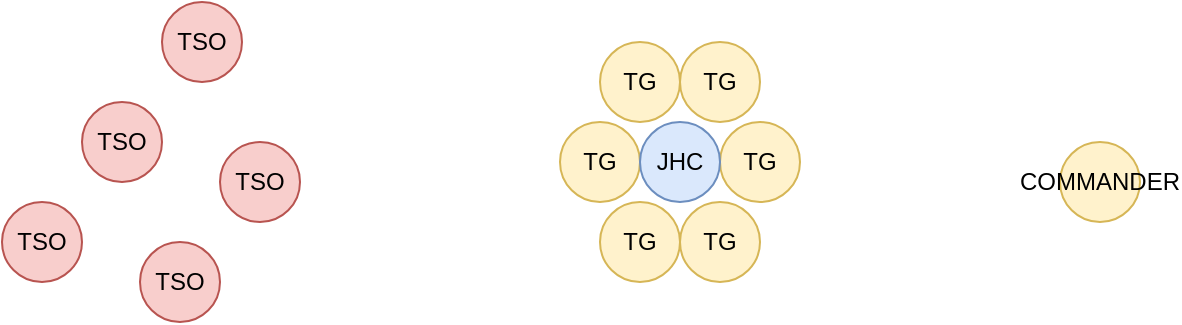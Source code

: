 <mxfile version="20.5.3" type="device"><diagram id="XbJZHwOnCuhNx9HqInK2" name="Page-1"><mxGraphModel dx="595" dy="739" grid="1" gridSize="10" guides="1" tooltips="1" connect="1" arrows="1" fold="1" page="1" pageScale="1" pageWidth="827" pageHeight="1169" math="0" shadow="0"><root><mxCell id="0"/><mxCell id="1" parent="0"/><mxCell id="fxZRAAklSAWyhK53q968-3" value="COMMANDER" style="ellipse;whiteSpace=wrap;html=1;aspect=fixed;fillColor=#fff2cc;strokeColor=#d6b656;" vertex="1" parent="1"><mxGeometry x="1409" y="575" width="40" height="40" as="geometry"/></mxCell><mxCell id="fxZRAAklSAWyhK53q968-4" value="TSO" style="ellipse;whiteSpace=wrap;html=1;aspect=fixed;fillColor=#f8cecc;strokeColor=#b85450;" vertex="1" parent="1"><mxGeometry x="880" y="605" width="40" height="40" as="geometry"/></mxCell><mxCell id="fxZRAAklSAWyhK53q968-7" value="TSO" style="ellipse;whiteSpace=wrap;html=1;aspect=fixed;fillColor=#f8cecc;strokeColor=#b85450;" vertex="1" parent="1"><mxGeometry x="960" y="505" width="40" height="40" as="geometry"/></mxCell><mxCell id="fxZRAAklSAWyhK53q968-9" value="TG" style="ellipse;whiteSpace=wrap;html=1;aspect=fixed;fillColor=#fff2cc;strokeColor=#d6b656;" vertex="1" parent="1"><mxGeometry x="1179" y="605" width="40" height="40" as="geometry"/></mxCell><mxCell id="fxZRAAklSAWyhK53q968-12" value="TG" style="ellipse;whiteSpace=wrap;html=1;aspect=fixed;fillColor=#fff2cc;strokeColor=#d6b656;" vertex="1" parent="1"><mxGeometry x="1159" y="565" width="40" height="40" as="geometry"/></mxCell><mxCell id="fxZRAAklSAWyhK53q968-16" value="TSO" style="ellipse;whiteSpace=wrap;html=1;aspect=fixed;fillColor=#f8cecc;strokeColor=#b85450;" vertex="1" parent="1"><mxGeometry x="949" y="625" width="40" height="40" as="geometry"/></mxCell><mxCell id="fxZRAAklSAWyhK53q968-17" value="TSO" style="ellipse;whiteSpace=wrap;html=1;aspect=fixed;fillColor=#f8cecc;strokeColor=#b85450;" vertex="1" parent="1"><mxGeometry x="989" y="575" width="40" height="40" as="geometry"/></mxCell><mxCell id="fxZRAAklSAWyhK53q968-18" value="TSO" style="ellipse;whiteSpace=wrap;html=1;aspect=fixed;fillColor=#f8cecc;strokeColor=#b85450;" vertex="1" parent="1"><mxGeometry x="920" y="555" width="40" height="40" as="geometry"/></mxCell><mxCell id="fxZRAAklSAWyhK53q968-23" value="TG" style="ellipse;whiteSpace=wrap;html=1;aspect=fixed;fillColor=#fff2cc;strokeColor=#d6b656;" vertex="1" parent="1"><mxGeometry x="1239" y="565" width="40" height="40" as="geometry"/></mxCell><mxCell id="fxZRAAklSAWyhK53q968-24" value="JHC" style="ellipse;whiteSpace=wrap;html=1;aspect=fixed;fillColor=#dae8fc;strokeColor=#6c8ebf;" vertex="1" parent="1"><mxGeometry x="1199" y="565" width="40" height="40" as="geometry"/></mxCell><mxCell id="fxZRAAklSAWyhK53q968-25" value="TG" style="ellipse;whiteSpace=wrap;html=1;aspect=fixed;fillColor=#fff2cc;strokeColor=#d6b656;" vertex="1" parent="1"><mxGeometry x="1219" y="605" width="40" height="40" as="geometry"/></mxCell><mxCell id="fxZRAAklSAWyhK53q968-26" value="TG" style="ellipse;whiteSpace=wrap;html=1;aspect=fixed;fillColor=#fff2cc;strokeColor=#d6b656;" vertex="1" parent="1"><mxGeometry x="1219" y="525" width="40" height="40" as="geometry"/></mxCell><mxCell id="fxZRAAklSAWyhK53q968-27" value="TG" style="ellipse;whiteSpace=wrap;html=1;aspect=fixed;fillColor=#fff2cc;strokeColor=#d6b656;" vertex="1" parent="1"><mxGeometry x="1179" y="525" width="40" height="40" as="geometry"/></mxCell></root></mxGraphModel></diagram></mxfile>